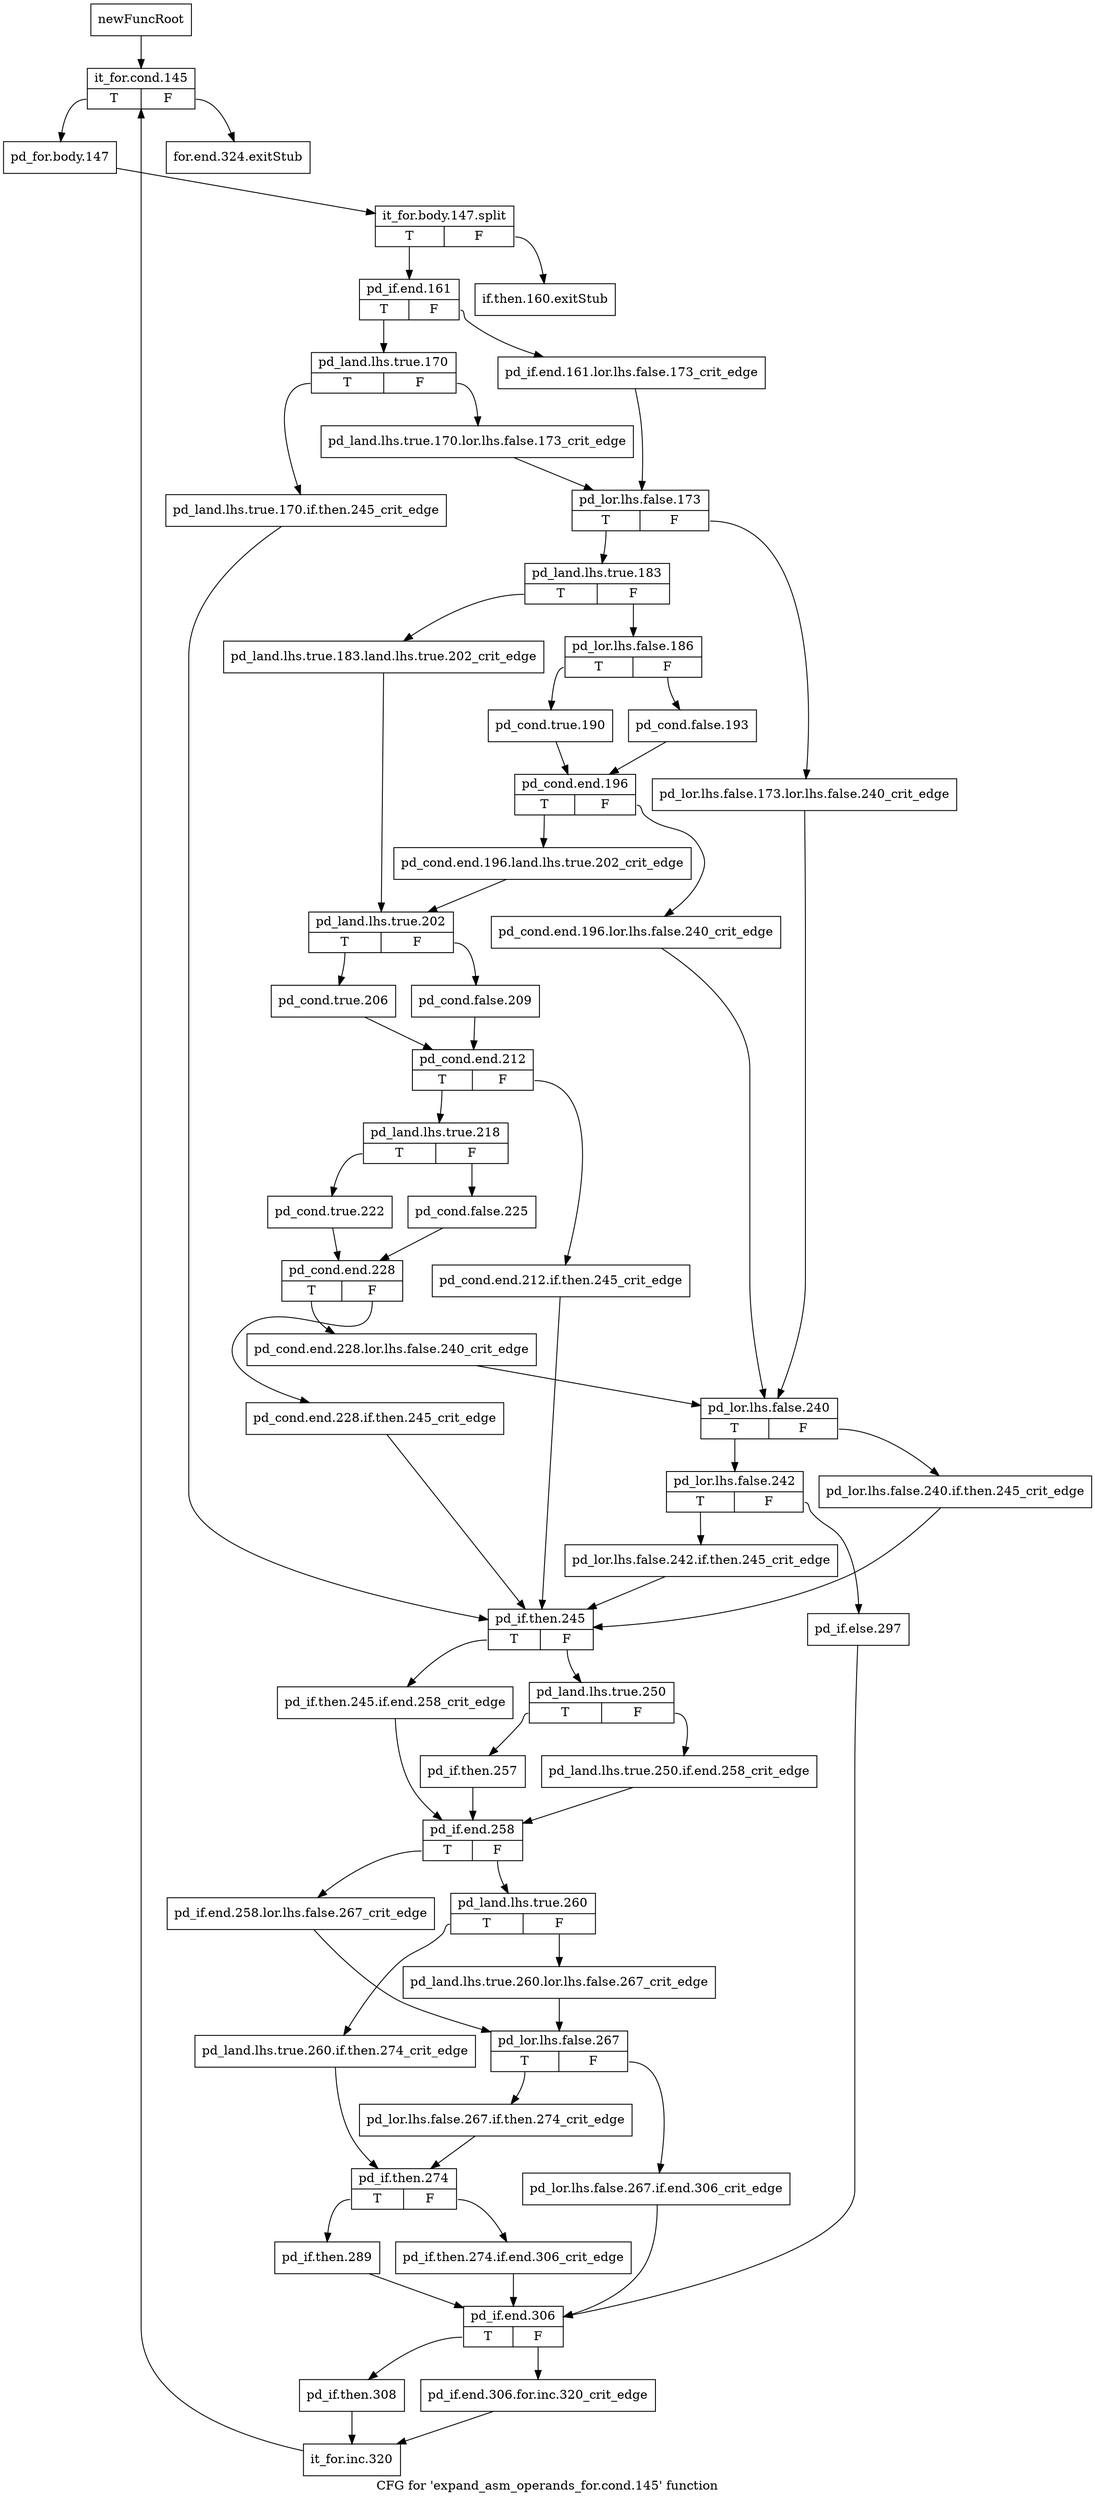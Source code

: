 digraph "CFG for 'expand_asm_operands_for.cond.145' function" {
	label="CFG for 'expand_asm_operands_for.cond.145' function";

	Node0xc387f50 [shape=record,label="{newFuncRoot}"];
	Node0xc387f50 -> Node0xc388040;
	Node0xc387fa0 [shape=record,label="{for.end.324.exitStub}"];
	Node0xc387ff0 [shape=record,label="{if.then.160.exitStub}"];
	Node0xc388040 [shape=record,label="{it_for.cond.145|{<s0>T|<s1>F}}"];
	Node0xc388040:s0 -> Node0xc388090;
	Node0xc388040:s1 -> Node0xc387fa0;
	Node0xc388090 [shape=record,label="{pd_for.body.147}"];
	Node0xc388090 -> Node0xfcedb90;
	Node0xfcedb90 [shape=record,label="{it_for.body.147.split|{<s0>T|<s1>F}}"];
	Node0xfcedb90:s0 -> Node0xc3880e0;
	Node0xfcedb90:s1 -> Node0xc387ff0;
	Node0xc3880e0 [shape=record,label="{pd_if.end.161|{<s0>T|<s1>F}}"];
	Node0xc3880e0:s0 -> Node0xc388180;
	Node0xc3880e0:s1 -> Node0xc388130;
	Node0xc388130 [shape=record,label="{pd_if.end.161.lor.lhs.false.173_crit_edge}"];
	Node0xc388130 -> Node0xc388220;
	Node0xc388180 [shape=record,label="{pd_land.lhs.true.170|{<s0>T|<s1>F}}"];
	Node0xc388180:s0 -> Node0xc38acf0;
	Node0xc388180:s1 -> Node0xc3881d0;
	Node0xc3881d0 [shape=record,label="{pd_land.lhs.true.170.lor.lhs.false.173_crit_edge}"];
	Node0xc3881d0 -> Node0xc388220;
	Node0xc388220 [shape=record,label="{pd_lor.lhs.false.173|{<s0>T|<s1>F}}"];
	Node0xc388220:s0 -> Node0xc3882c0;
	Node0xc388220:s1 -> Node0xc388270;
	Node0xc388270 [shape=record,label="{pd_lor.lhs.false.173.lor.lhs.false.240_crit_edge}"];
	Node0xc388270 -> Node0xc38ab60;
	Node0xc3882c0 [shape=record,label="{pd_land.lhs.true.183|{<s0>T|<s1>F}}"];
	Node0xc3882c0:s0 -> Node0xc3884f0;
	Node0xc3882c0:s1 -> Node0xc388310;
	Node0xc388310 [shape=record,label="{pd_lor.lhs.false.186|{<s0>T|<s1>F}}"];
	Node0xc388310:s0 -> Node0xc3883b0;
	Node0xc388310:s1 -> Node0xc388360;
	Node0xc388360 [shape=record,label="{pd_cond.false.193}"];
	Node0xc388360 -> Node0xc388400;
	Node0xc3883b0 [shape=record,label="{pd_cond.true.190}"];
	Node0xc3883b0 -> Node0xc388400;
	Node0xc388400 [shape=record,label="{pd_cond.end.196|{<s0>T|<s1>F}}"];
	Node0xc388400:s0 -> Node0xc3884a0;
	Node0xc388400:s1 -> Node0xc388450;
	Node0xc388450 [shape=record,label="{pd_cond.end.196.lor.lhs.false.240_crit_edge}"];
	Node0xc388450 -> Node0xc38ab60;
	Node0xc3884a0 [shape=record,label="{pd_cond.end.196.land.lhs.true.202_crit_edge}"];
	Node0xc3884a0 -> Node0xc388540;
	Node0xc3884f0 [shape=record,label="{pd_land.lhs.true.183.land.lhs.true.202_crit_edge}"];
	Node0xc3884f0 -> Node0xc388540;
	Node0xc388540 [shape=record,label="{pd_land.lhs.true.202|{<s0>T|<s1>F}}"];
	Node0xc388540:s0 -> Node0xc38a890;
	Node0xc388540:s1 -> Node0xc388590;
	Node0xc388590 [shape=record,label="{pd_cond.false.209}"];
	Node0xc388590 -> Node0xc38a8e0;
	Node0xc38a890 [shape=record,label="{pd_cond.true.206}"];
	Node0xc38a890 -> Node0xc38a8e0;
	Node0xc38a8e0 [shape=record,label="{pd_cond.end.212|{<s0>T|<s1>F}}"];
	Node0xc38a8e0:s0 -> Node0xc38a980;
	Node0xc38a8e0:s1 -> Node0xc38a930;
	Node0xc38a930 [shape=record,label="{pd_cond.end.212.if.then.245_crit_edge}"];
	Node0xc38a930 -> Node0xc38ad40;
	Node0xc38a980 [shape=record,label="{pd_land.lhs.true.218|{<s0>T|<s1>F}}"];
	Node0xc38a980:s0 -> Node0xc38aa20;
	Node0xc38a980:s1 -> Node0xc38a9d0;
	Node0xc38a9d0 [shape=record,label="{pd_cond.false.225}"];
	Node0xc38a9d0 -> Node0xc38aa70;
	Node0xc38aa20 [shape=record,label="{pd_cond.true.222}"];
	Node0xc38aa20 -> Node0xc38aa70;
	Node0xc38aa70 [shape=record,label="{pd_cond.end.228|{<s0>T|<s1>F}}"];
	Node0xc38aa70:s0 -> Node0xc38ab10;
	Node0xc38aa70:s1 -> Node0xc38aac0;
	Node0xc38aac0 [shape=record,label="{pd_cond.end.228.if.then.245_crit_edge}"];
	Node0xc38aac0 -> Node0xc38ad40;
	Node0xc38ab10 [shape=record,label="{pd_cond.end.228.lor.lhs.false.240_crit_edge}"];
	Node0xc38ab10 -> Node0xc38ab60;
	Node0xc38ab60 [shape=record,label="{pd_lor.lhs.false.240|{<s0>T|<s1>F}}"];
	Node0xc38ab60:s0 -> Node0xc38ac00;
	Node0xc38ab60:s1 -> Node0xc38abb0;
	Node0xc38abb0 [shape=record,label="{pd_lor.lhs.false.240.if.then.245_crit_edge}"];
	Node0xc38abb0 -> Node0xc38ad40;
	Node0xc38ac00 [shape=record,label="{pd_lor.lhs.false.242|{<s0>T|<s1>F}}"];
	Node0xc38ac00:s0 -> Node0xc38aca0;
	Node0xc38ac00:s1 -> Node0xc38ac50;
	Node0xc38ac50 [shape=record,label="{pd_if.else.297}"];
	Node0xc38ac50 -> Node0xc38b240;
	Node0xc38aca0 [shape=record,label="{pd_lor.lhs.false.242.if.then.245_crit_edge}"];
	Node0xc38aca0 -> Node0xc38ad40;
	Node0xc38acf0 [shape=record,label="{pd_land.lhs.true.170.if.then.245_crit_edge}"];
	Node0xc38acf0 -> Node0xc38ad40;
	Node0xc38ad40 [shape=record,label="{pd_if.then.245|{<s0>T|<s1>F}}"];
	Node0xc38ad40:s0 -> Node0xc38ae80;
	Node0xc38ad40:s1 -> Node0xc38ad90;
	Node0xc38ad90 [shape=record,label="{pd_land.lhs.true.250|{<s0>T|<s1>F}}"];
	Node0xc38ad90:s0 -> Node0xc38ae30;
	Node0xc38ad90:s1 -> Node0xc38ade0;
	Node0xc38ade0 [shape=record,label="{pd_land.lhs.true.250.if.end.258_crit_edge}"];
	Node0xc38ade0 -> Node0xc38aed0;
	Node0xc38ae30 [shape=record,label="{pd_if.then.257}"];
	Node0xc38ae30 -> Node0xc38aed0;
	Node0xc38ae80 [shape=record,label="{pd_if.then.245.if.end.258_crit_edge}"];
	Node0xc38ae80 -> Node0xc38aed0;
	Node0xc38aed0 [shape=record,label="{pd_if.end.258|{<s0>T|<s1>F}}"];
	Node0xc38aed0:s0 -> Node0xc38b010;
	Node0xc38aed0:s1 -> Node0xc38af20;
	Node0xc38af20 [shape=record,label="{pd_land.lhs.true.260|{<s0>T|<s1>F}}"];
	Node0xc38af20:s0 -> Node0xc38afc0;
	Node0xc38af20:s1 -> Node0xc38af70;
	Node0xc38af70 [shape=record,label="{pd_land.lhs.true.260.lor.lhs.false.267_crit_edge}"];
	Node0xc38af70 -> Node0xc38b060;
	Node0xc38afc0 [shape=record,label="{pd_land.lhs.true.260.if.then.274_crit_edge}"];
	Node0xc38afc0 -> Node0xc38b150;
	Node0xc38b010 [shape=record,label="{pd_if.end.258.lor.lhs.false.267_crit_edge}"];
	Node0xc38b010 -> Node0xc38b060;
	Node0xc38b060 [shape=record,label="{pd_lor.lhs.false.267|{<s0>T|<s1>F}}"];
	Node0xc38b060:s0 -> Node0xc38b100;
	Node0xc38b060:s1 -> Node0xc38b0b0;
	Node0xc38b0b0 [shape=record,label="{pd_lor.lhs.false.267.if.end.306_crit_edge}"];
	Node0xc38b0b0 -> Node0xc38b240;
	Node0xc38b100 [shape=record,label="{pd_lor.lhs.false.267.if.then.274_crit_edge}"];
	Node0xc38b100 -> Node0xc38b150;
	Node0xc38b150 [shape=record,label="{pd_if.then.274|{<s0>T|<s1>F}}"];
	Node0xc38b150:s0 -> Node0xc38b1f0;
	Node0xc38b150:s1 -> Node0xc38b1a0;
	Node0xc38b1a0 [shape=record,label="{pd_if.then.274.if.end.306_crit_edge}"];
	Node0xc38b1a0 -> Node0xc38b240;
	Node0xc38b1f0 [shape=record,label="{pd_if.then.289}"];
	Node0xc38b1f0 -> Node0xc38b240;
	Node0xc38b240 [shape=record,label="{pd_if.end.306|{<s0>T|<s1>F}}"];
	Node0xc38b240:s0 -> Node0xc38b2e0;
	Node0xc38b240:s1 -> Node0xc38b290;
	Node0xc38b290 [shape=record,label="{pd_if.end.306.for.inc.320_crit_edge}"];
	Node0xc38b290 -> Node0xc38b330;
	Node0xc38b2e0 [shape=record,label="{pd_if.then.308}"];
	Node0xc38b2e0 -> Node0xc38b330;
	Node0xc38b330 [shape=record,label="{it_for.inc.320}"];
	Node0xc38b330 -> Node0xc388040;
}
